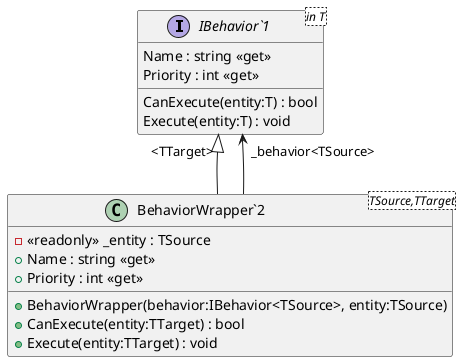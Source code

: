 @startuml
interface "IBehavior`1"<in T> {
    Name : string <<get>>
    Priority : int <<get>>
    CanExecute(entity:T) : bool
    Execute(entity:T) : void
}
class "BehaviorWrapper`2"<TSource,TTarget> {
    - <<readonly>> _entity : TSource
    + BehaviorWrapper(behavior:IBehavior<TSource>, entity:TSource)
    + Name : string <<get>>
    + Priority : int <<get>>
    + CanExecute(entity:TTarget) : bool
    + Execute(entity:TTarget) : void
}
"IBehavior`1" "<TTarget>" <|-- "BehaviorWrapper`2"
"BehaviorWrapper`2" --> "_behavior<TSource>" "IBehavior`1"
@enduml
